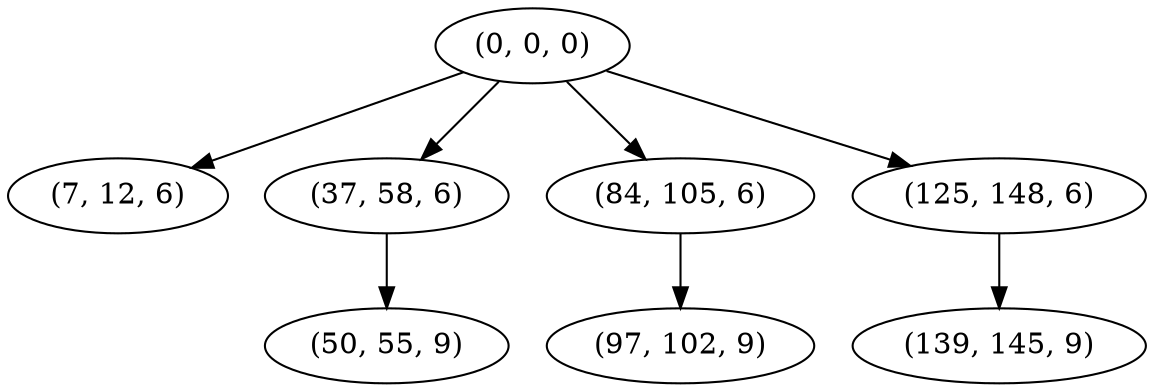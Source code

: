 digraph tree {
    "(0, 0, 0)";
    "(7, 12, 6)";
    "(37, 58, 6)";
    "(50, 55, 9)";
    "(84, 105, 6)";
    "(97, 102, 9)";
    "(125, 148, 6)";
    "(139, 145, 9)";
    "(0, 0, 0)" -> "(7, 12, 6)";
    "(0, 0, 0)" -> "(37, 58, 6)";
    "(0, 0, 0)" -> "(84, 105, 6)";
    "(0, 0, 0)" -> "(125, 148, 6)";
    "(37, 58, 6)" -> "(50, 55, 9)";
    "(84, 105, 6)" -> "(97, 102, 9)";
    "(125, 148, 6)" -> "(139, 145, 9)";
}
